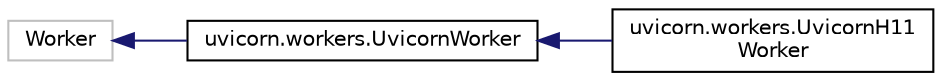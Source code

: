 digraph "Graphical Class Hierarchy"
{
 // LATEX_PDF_SIZE
  edge [fontname="Helvetica",fontsize="10",labelfontname="Helvetica",labelfontsize="10"];
  node [fontname="Helvetica",fontsize="10",shape=record];
  rankdir="LR";
  Node19143 [label="Worker",height=0.2,width=0.4,color="grey75", fillcolor="white", style="filled",tooltip=" "];
  Node19143 -> Node0 [dir="back",color="midnightblue",fontsize="10",style="solid",fontname="Helvetica"];
  Node0 [label="uvicorn.workers.UvicornWorker",height=0.2,width=0.4,color="black", fillcolor="white", style="filled",URL="$classuvicorn_1_1workers_1_1UvicornWorker.html",tooltip=" "];
  Node0 -> Node1 [dir="back",color="midnightblue",fontsize="10",style="solid",fontname="Helvetica"];
  Node1 [label="uvicorn.workers.UvicornH11\lWorker",height=0.2,width=0.4,color="black", fillcolor="white", style="filled",URL="$classuvicorn_1_1workers_1_1UvicornH11Worker.html",tooltip=" "];
}
